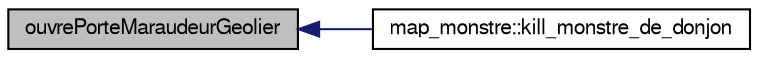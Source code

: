 digraph G
{
  bgcolor="transparent";
  edge [fontname="FreeSans",fontsize="10",labelfontname="FreeSans",labelfontsize="10"];
  node [fontname="FreeSans",fontsize="10",shape=record];
  rankdir=LR;
  Node1 [label="ouvrePorteMaraudeurGeolier",height=0.2,width=0.4,color="black", fillcolor="grey75", style="filled" fontcolor="black"];
  Node1 -> Node2 [dir=back,color="midnightblue",fontsize="10",style="solid",fontname="FreeSans"];
  Node2 [label="map_monstre::kill_monstre_de_donjon",height=0.2,width=0.4,color="black",URL="$classmap__monstre.html#a8b2a567c1558c26e3efac86fa72a2652",tooltip="Gère les actions spéciales à effectuer lorsqu&#39;un mosntre dedonjon a été..."];
}
